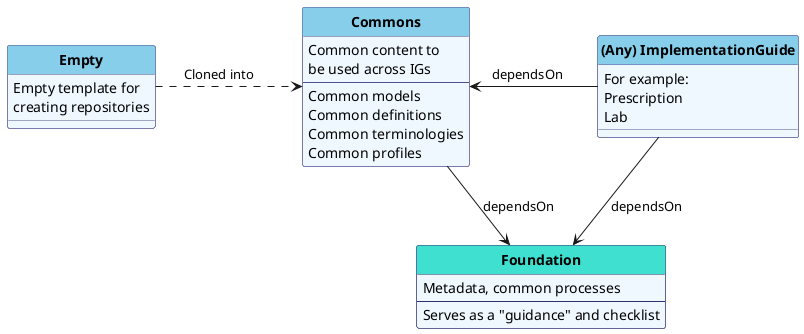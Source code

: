 @startuml
'skinparam linetype ortho
skinparam linetype polyline
hide circle
hide stereotype

'!pragma layout smetana

skinparam class<<MD>> {
 BorderColor DarkSlateGray
 BackgroundColor WhiteSmoke
 HeaderBackgroundColor #909090
}

skinparam class<<TM>> {
 BorderColor #505090
 BackgroundColor AliceBlue
 HeaderBackgroundColor SkyBlue
}


skinparam class<<TM+>> {
 BorderColor #303070  
 BackgroundColor AliceBlue
 HeaderBackgroundColor Turquoise 
}


    class "**Foundation**" as Base<<TM+>> {
        Metadata, common processes
        --
        Serves as a "guidance" and checklist
    }


    class "**Commons**" as CE<<TM>> {
        Common content to 
 be used across IGs
--
   Common models
   Common definitions
   Common terminologies
   Common profiles
    }


    class "**Empty**" as E<<TM>> {
        Empty template for 
creating repositories
    }


    class "**(Any) ImplementationGuide**" as IG<<TM>> {
    For example:
    Prescription
    Lab
    }



    ' class "**PublicationRepo**" as Pub<<MD>> {
    '   Webroot content repository
    '   for published releases (html)
    '   --
    ' }


' We con't want IGs to define on StarterKit
' Common contains instances of SGPersona



'T  .d[hidden].> CE
E  .r.> CE: "   Cloned into         "
'E  .u.> T: "   Cloned into         "



'E  .r.> IG: "Cloned into"
'E .r.> Base: "Cloned into"
CE --> Base: "dependsOn"
IG --> Base: "dependsOn"
'IG -u-> T: "dependsOn"
'IG .r.> Pub : "                "
'T -d[hidden]-> IG : "           "
CE <-r- IG : " dependsOn     "





'C -u-> Core 


'IG  <.. CE: "   Cloned into         "



@enduml
